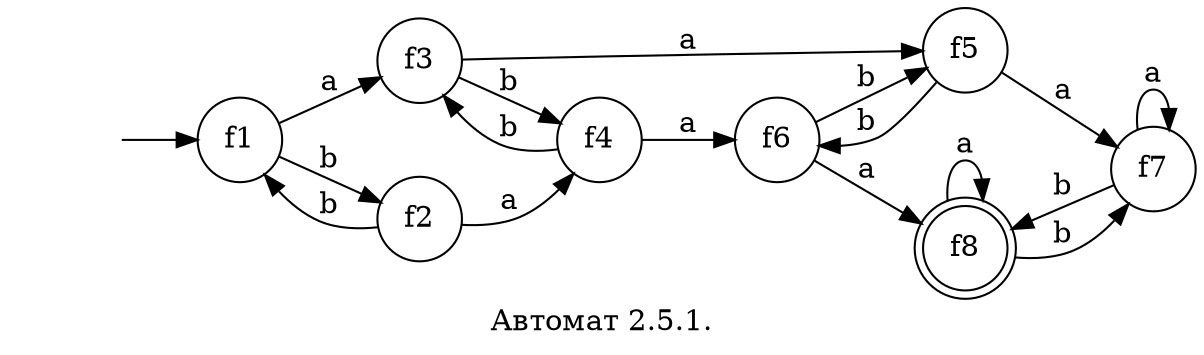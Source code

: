 digraph {
    rankdir = LR;
    label = "Автомат 2.5.1.";
    "" [shape = none];
    node [shape = circle];
    f8 [shape="doublecircle" ];
    ""->f1;
    f1->f3[label="a"]
    f1->f2[label="b"]
    f2->f4[label="a"]
    f2->f1[label="b"]
    f3->f5[label="a"]
    f3->f4[label="b"]
    f4->f6[label="a"]
    f4->f3[label="b"]
    f5->f7[label="a"]
    f5->f6[label="b"]
    f6->f8[label="a"]
    f6->f5[label="b"]
    f7->f7[label="a"]
    f7->f8[label="b"]
    f8->f8[label="a"]
    f8->f7[label="b"]
}